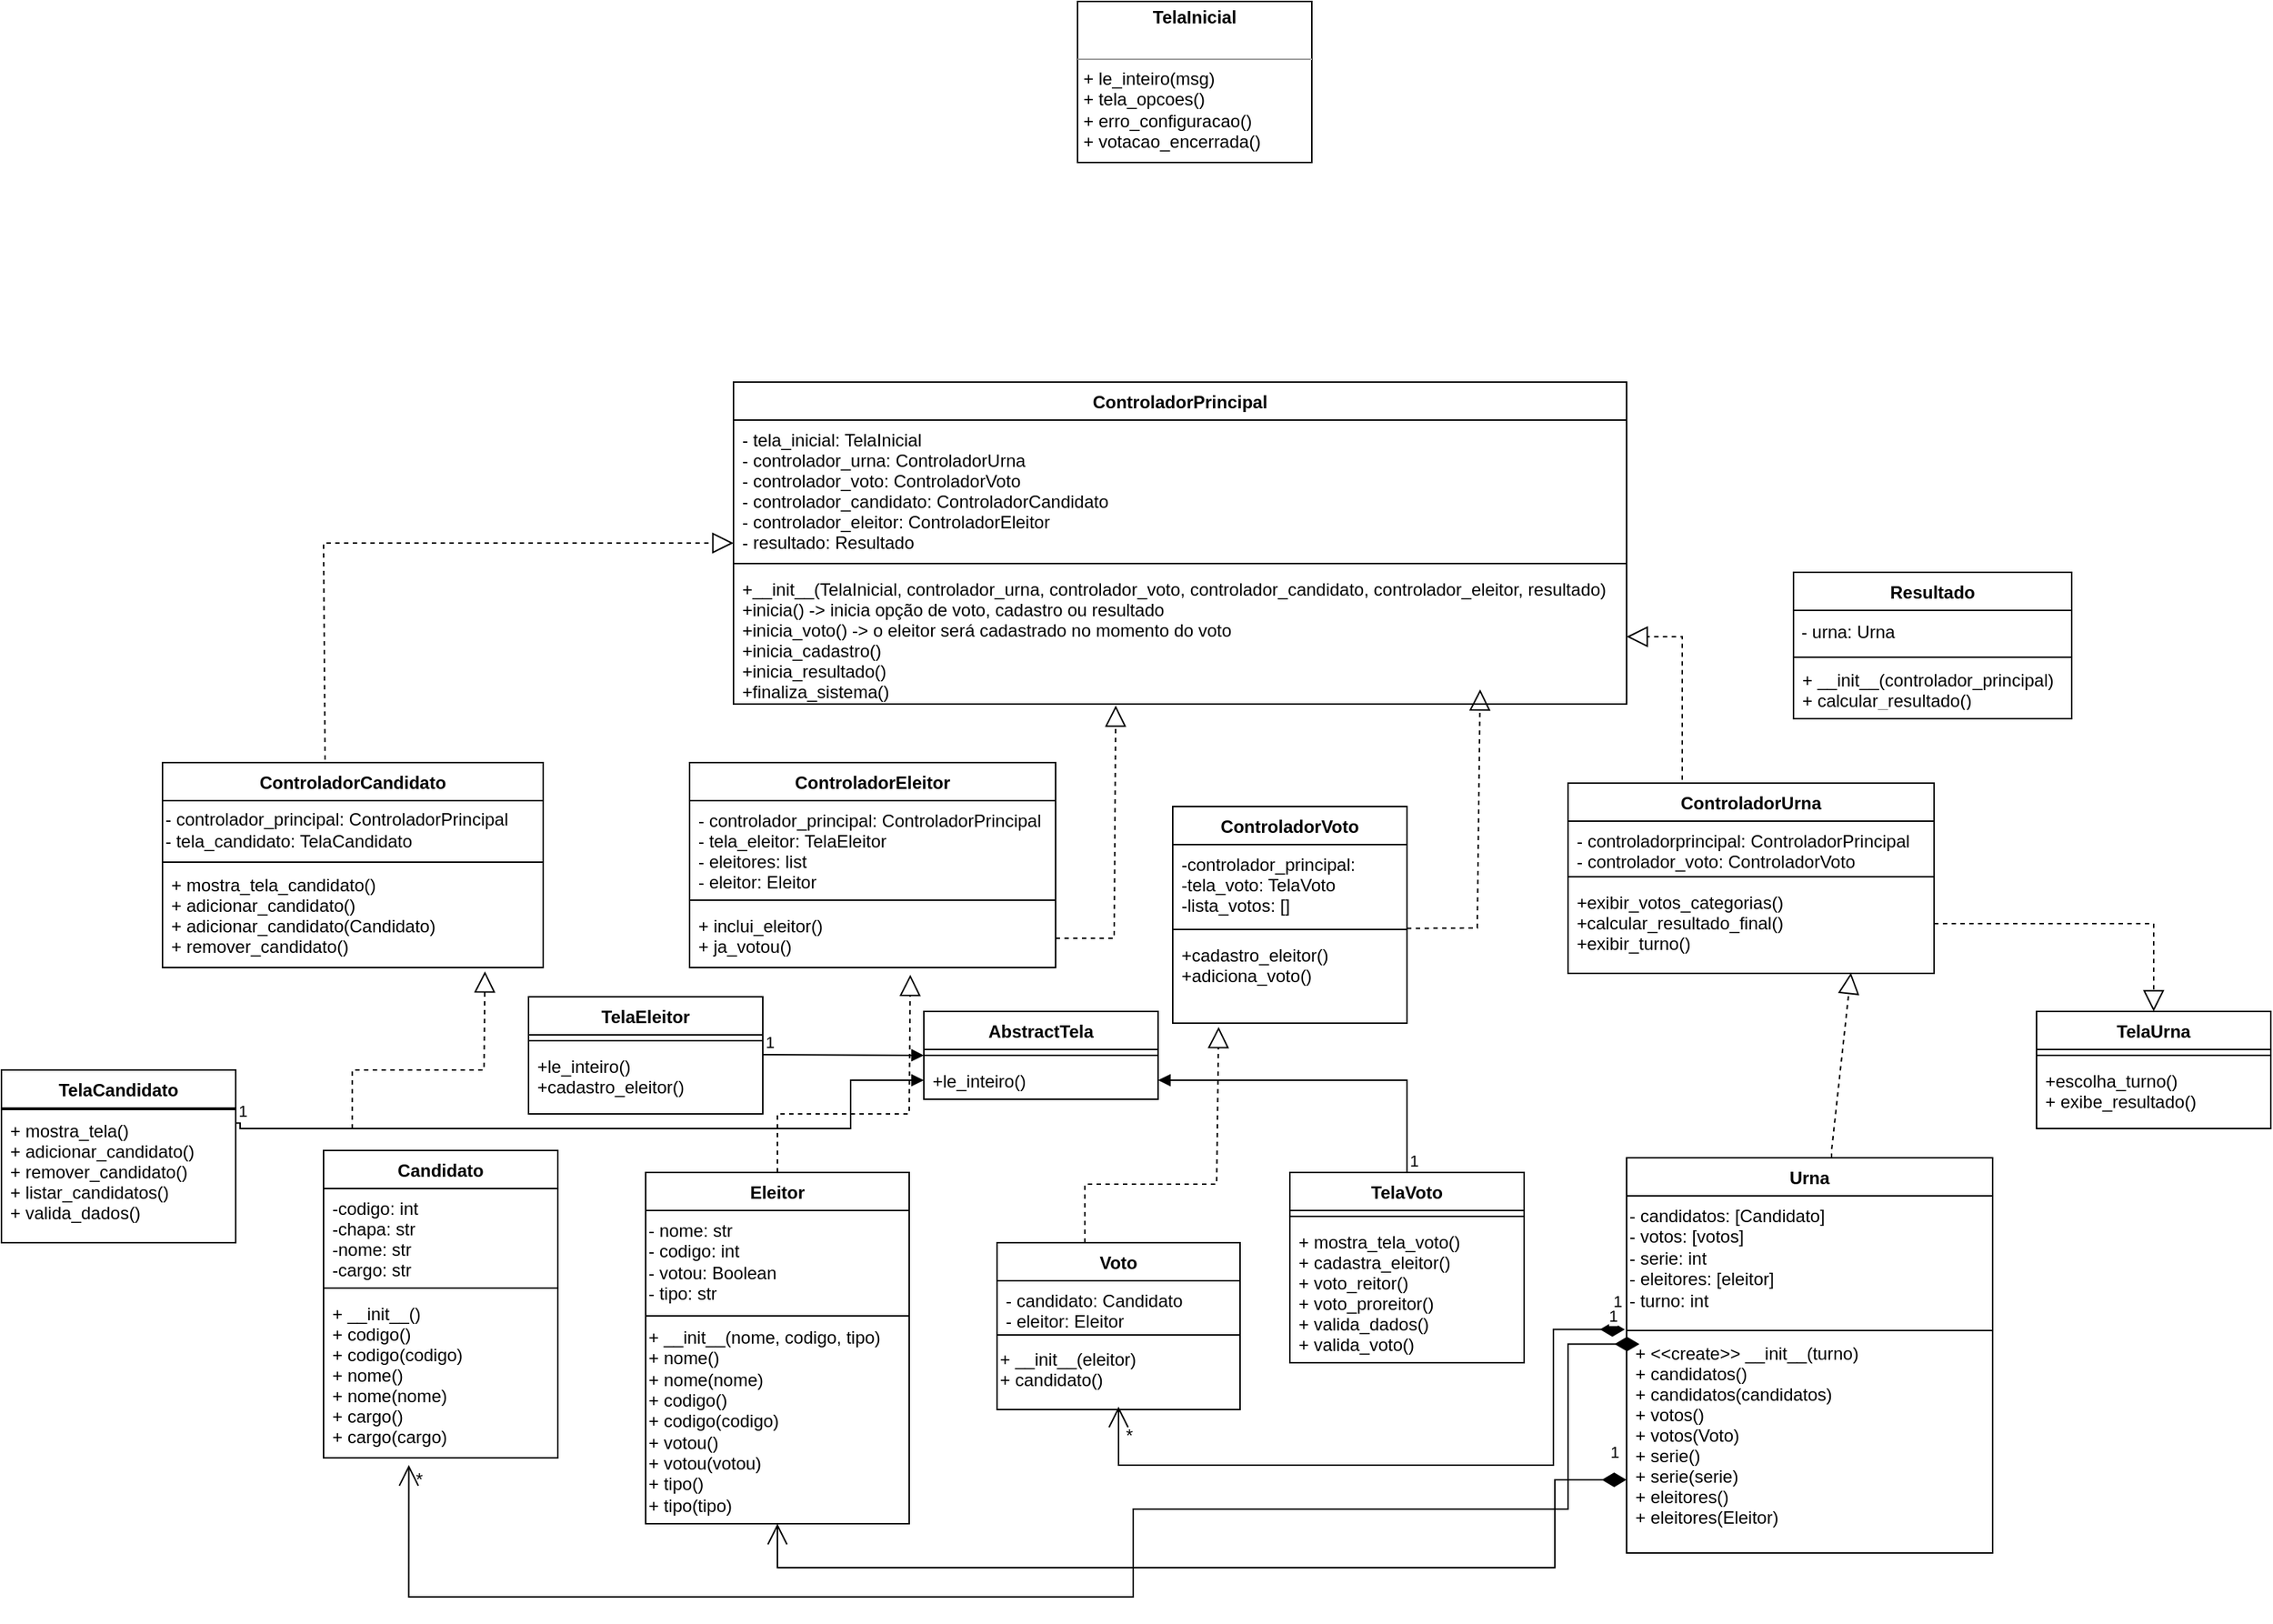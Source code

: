 <mxfile version="20.4.0" type="github">
  <diagram id="C5RBs43oDa-KdzZeNtuy" name="Page-1">
    <mxGraphModel dx="1550" dy="2713" grid="1" gridSize="10" guides="1" tooltips="1" connect="1" arrows="1" fold="1" page="1" pageScale="1" pageWidth="827" pageHeight="1169" math="0" shadow="0">
      <root>
        <mxCell id="WIyWlLk6GJQsqaUBKTNV-0" />
        <mxCell id="WIyWlLk6GJQsqaUBKTNV-1" parent="WIyWlLk6GJQsqaUBKTNV-0" />
        <mxCell id="zkfFHV4jXpPFQw0GAbJ--0" value="Urna" style="swimlane;fontStyle=1;align=center;verticalAlign=top;childLayout=stackLayout;horizontal=1;startSize=26;horizontalStack=0;resizeParent=1;resizeLast=0;collapsible=1;marginBottom=0;rounded=0;shadow=0;strokeWidth=1;" parent="WIyWlLk6GJQsqaUBKTNV-1" vertex="1">
          <mxGeometry x="300" y="-440" width="250" height="270" as="geometry">
            <mxRectangle x="230" y="140" width="160" height="26" as="alternateBounds" />
          </mxGeometry>
        </mxCell>
        <mxCell id="P_SaSt1RJM7-tIys470w-6" value="- candidatos: [Candidato]&lt;br&gt;- votos: [votos]&lt;br&gt;- serie: int&lt;br&gt;- eleitores: [eleitor]&lt;br&gt;- turno: int" style="text;html=1;align=left;verticalAlign=top;resizable=0;points=[];autosize=1;strokeColor=none;fillColor=none;" parent="zkfFHV4jXpPFQw0GAbJ--0" vertex="1">
          <mxGeometry y="26" width="250" height="90" as="geometry" />
        </mxCell>
        <mxCell id="zkfFHV4jXpPFQw0GAbJ--4" value="" style="line;html=1;strokeWidth=1;align=left;verticalAlign=middle;spacingTop=-1;spacingLeft=3;spacingRight=3;rotatable=0;labelPosition=right;points=[];portConstraint=eastwest;" parent="zkfFHV4jXpPFQw0GAbJ--0" vertex="1">
          <mxGeometry y="116" width="250" height="4" as="geometry" />
        </mxCell>
        <mxCell id="P_SaSt1RJM7-tIys470w-13" value="+ &lt;&lt;create&gt;&gt; __init__(turno)&#xa;+ candidatos()&#xa;+ candidatos(candidatos)&#xa;+ votos()&#xa;+ votos(Voto)&#xa;+ serie()&#xa;+ serie(serie)&#xa;+ eleitores()&#xa;+ eleitores(Eleitor)&#xa;" style="text;strokeColor=none;fillColor=none;align=left;verticalAlign=top;spacingLeft=4;spacingRight=4;overflow=hidden;rotatable=0;points=[[0,0.5],[1,0.5]];portConstraint=eastwest;" parent="zkfFHV4jXpPFQw0GAbJ--0" vertex="1">
          <mxGeometry y="120" width="250" height="150" as="geometry" />
        </mxCell>
        <mxCell id="zkfFHV4jXpPFQw0GAbJ--13" value="Voto" style="swimlane;fontStyle=1;align=center;verticalAlign=top;childLayout=stackLayout;horizontal=1;startSize=26;horizontalStack=0;resizeParent=1;resizeLast=0;collapsible=1;marginBottom=0;rounded=0;shadow=0;strokeWidth=1;" parent="WIyWlLk6GJQsqaUBKTNV-1" vertex="1">
          <mxGeometry x="-130" y="-382" width="166" height="114" as="geometry">
            <mxRectangle x="340" y="380" width="170" height="26" as="alternateBounds" />
          </mxGeometry>
        </mxCell>
        <mxCell id="P_SaSt1RJM7-tIys470w-14" value="- candidato: Candidato&#xa;- eleitor: Eleitor" style="text;strokeColor=none;fillColor=none;align=left;verticalAlign=top;spacingLeft=4;spacingRight=4;overflow=hidden;rotatable=0;points=[[0,0.5],[1,0.5]];portConstraint=eastwest;" parent="zkfFHV4jXpPFQw0GAbJ--13" vertex="1">
          <mxGeometry y="26" width="166" height="34" as="geometry" />
        </mxCell>
        <mxCell id="zkfFHV4jXpPFQw0GAbJ--15" value="" style="line;html=1;strokeWidth=1;align=left;verticalAlign=middle;spacingTop=-1;spacingLeft=3;spacingRight=3;rotatable=0;labelPosition=right;points=[];portConstraint=eastwest;" parent="zkfFHV4jXpPFQw0GAbJ--13" vertex="1">
          <mxGeometry y="60" width="166" height="6" as="geometry" />
        </mxCell>
        <mxCell id="gt3_8Q6gEUQ56RvycPtP-0" value="+ __init__(eleitor)&lt;br&gt;+ candidato()" style="text;html=1;align=left;verticalAlign=top;resizable=0;points=[];autosize=1;strokeColor=none;fillColor=none;" parent="zkfFHV4jXpPFQw0GAbJ--13" vertex="1">
          <mxGeometry y="66" width="166" height="40" as="geometry" />
        </mxCell>
        <mxCell id="zkfFHV4jXpPFQw0GAbJ--17" value="Eleitor" style="swimlane;fontStyle=1;align=center;verticalAlign=top;childLayout=stackLayout;horizontal=1;startSize=26;horizontalStack=0;resizeParent=1;resizeLast=0;collapsible=1;marginBottom=0;rounded=0;shadow=0;strokeWidth=1;" parent="WIyWlLk6GJQsqaUBKTNV-1" vertex="1">
          <mxGeometry x="-370" y="-430" width="180" height="240" as="geometry">
            <mxRectangle x="508" y="120" width="160" height="26" as="alternateBounds" />
          </mxGeometry>
        </mxCell>
        <mxCell id="OkJB2NbDcuTK9rdPkhBB-18" value="- nome: str&lt;br&gt;- codigo: int&lt;br&gt;- votou: Boolean&lt;br&gt;- tipo: str" style="text;html=1;align=left;verticalAlign=middle;resizable=0;points=[];autosize=1;strokeColor=none;fillColor=none;" parent="zkfFHV4jXpPFQw0GAbJ--17" vertex="1">
          <mxGeometry y="26" width="180" height="70" as="geometry" />
        </mxCell>
        <mxCell id="zkfFHV4jXpPFQw0GAbJ--23" value="" style="line;html=1;strokeWidth=1;align=left;verticalAlign=middle;spacingTop=-1;spacingLeft=3;spacingRight=3;rotatable=0;labelPosition=right;points=[];portConstraint=eastwest;" parent="zkfFHV4jXpPFQw0GAbJ--17" vertex="1">
          <mxGeometry y="96" width="180" height="4" as="geometry" />
        </mxCell>
        <mxCell id="OkJB2NbDcuTK9rdPkhBB-68" value="+ __init__(nome, codigo, tipo)&lt;br&gt;+ nome()&lt;br&gt;+ nome(nome)&lt;br&gt;+ codigo()&lt;br&gt;+ codigo(codigo)&lt;br&gt;+ votou()&lt;br&gt;+ votou(votou)&lt;br&gt;+ tipo()&lt;br&gt;+ tipo(tipo)" style="text;html=1;align=left;verticalAlign=middle;resizable=0;points=[];autosize=1;strokeColor=none;fillColor=none;" parent="zkfFHV4jXpPFQw0GAbJ--17" vertex="1">
          <mxGeometry y="100" width="180" height="140" as="geometry" />
        </mxCell>
        <mxCell id="FYmqs3sjS2MdIMOuZv3G-7" value="Resultado" style="swimlane;fontStyle=1;align=center;verticalAlign=top;childLayout=stackLayout;horizontal=1;startSize=26;horizontalStack=0;resizeParent=1;resizeLast=0;collapsible=1;marginBottom=0;rounded=0;shadow=0;strokeWidth=1;" parent="WIyWlLk6GJQsqaUBKTNV-1" vertex="1">
          <mxGeometry x="414" y="-840" width="190" height="100" as="geometry">
            <mxRectangle x="230" y="140" width="160" height="26" as="alternateBounds" />
          </mxGeometry>
        </mxCell>
        <mxCell id="gt3_8Q6gEUQ56RvycPtP-3" value="&amp;nbsp;- urna: Urna" style="text;html=1;align=left;verticalAlign=middle;resizable=0;points=[];autosize=1;strokeColor=none;fillColor=none;" parent="FYmqs3sjS2MdIMOuZv3G-7" vertex="1">
          <mxGeometry y="26" width="190" height="30" as="geometry" />
        </mxCell>
        <mxCell id="FYmqs3sjS2MdIMOuZv3G-8" value="" style="line;html=1;strokeWidth=1;align=left;verticalAlign=middle;spacingTop=-1;spacingLeft=3;spacingRight=3;rotatable=0;labelPosition=right;points=[];portConstraint=eastwest;" parent="FYmqs3sjS2MdIMOuZv3G-7" vertex="1">
          <mxGeometry y="56" width="190" height="4" as="geometry" />
        </mxCell>
        <mxCell id="E80XkB9rPULHUrMmi8I--0" value="+ __init__(controlador_principal)&#xa;+ calcular_resultado()" style="text;strokeColor=none;fillColor=none;align=left;verticalAlign=top;spacingLeft=4;spacingRight=4;overflow=hidden;rotatable=0;points=[[0,0.5],[1,0.5]];portConstraint=eastwest;" parent="FYmqs3sjS2MdIMOuZv3G-7" vertex="1">
          <mxGeometry y="60" width="190" height="30" as="geometry" />
        </mxCell>
        <mxCell id="P_SaSt1RJM7-tIys470w-8" value="TelaUrna" style="swimlane;fontStyle=1;align=center;verticalAlign=top;childLayout=stackLayout;horizontal=1;startSize=26;horizontalStack=0;resizeParent=1;resizeParentMax=0;resizeLast=0;collapsible=1;marginBottom=0;" parent="WIyWlLk6GJQsqaUBKTNV-1" vertex="1">
          <mxGeometry x="580" y="-540" width="160" height="80" as="geometry" />
        </mxCell>
        <mxCell id="P_SaSt1RJM7-tIys470w-10" value="" style="line;strokeWidth=1;fillColor=none;align=left;verticalAlign=middle;spacingTop=-1;spacingLeft=3;spacingRight=3;rotatable=0;labelPosition=right;points=[];portConstraint=eastwest;strokeColor=inherit;" parent="P_SaSt1RJM7-tIys470w-8" vertex="1">
          <mxGeometry y="26" width="160" height="8" as="geometry" />
        </mxCell>
        <mxCell id="P_SaSt1RJM7-tIys470w-11" value="+escolha_turno()&#xa;+ exibe_resultado()" style="text;strokeColor=none;fillColor=none;align=left;verticalAlign=top;spacingLeft=4;spacingRight=4;overflow=hidden;rotatable=0;points=[[0,0.5],[1,0.5]];portConstraint=eastwest;" parent="P_SaSt1RJM7-tIys470w-8" vertex="1">
          <mxGeometry y="34" width="160" height="46" as="geometry" />
        </mxCell>
        <mxCell id="kF3LY5OehtAuHMJQDGNf-8" value="1" style="endArrow=open;html=1;endSize=12;startArrow=diamondThin;startSize=14;startFill=1;edgeStyle=orthogonalEdgeStyle;align=left;verticalAlign=bottom;rounded=0;exitX=-0.005;exitY=-0.018;exitDx=0;exitDy=0;exitPerimeter=0;" parent="WIyWlLk6GJQsqaUBKTNV-1" source="P_SaSt1RJM7-tIys470w-13" edge="1">
          <mxGeometry x="-0.959" y="-10" relative="1" as="geometry">
            <mxPoint x="140" y="80" as="sourcePoint" />
            <mxPoint x="-47" y="-270" as="targetPoint" />
            <Array as="points">
              <mxPoint x="250" y="-323" />
              <mxPoint x="250" y="-230" />
              <mxPoint x="-47" y="-230" />
            </Array>
            <mxPoint as="offset" />
          </mxGeometry>
        </mxCell>
        <mxCell id="OkJB2NbDcuTK9rdPkhBB-25" value="ControladorUrna" style="swimlane;fontStyle=1;align=center;verticalAlign=top;childLayout=stackLayout;horizontal=1;startSize=26;horizontalStack=0;resizeParent=1;resizeParentMax=0;resizeLast=0;collapsible=1;marginBottom=0;" parent="WIyWlLk6GJQsqaUBKTNV-1" vertex="1">
          <mxGeometry x="260" y="-696" width="250" height="130" as="geometry" />
        </mxCell>
        <mxCell id="OkJB2NbDcuTK9rdPkhBB-26" value="- controladorprincipal: ControladorPrincipal&#xa;- controlador_voto: ControladorVoto" style="text;strokeColor=none;fillColor=none;align=left;verticalAlign=top;spacingLeft=4;spacingRight=4;overflow=hidden;rotatable=0;points=[[0,0.5],[1,0.5]];portConstraint=eastwest;" parent="OkJB2NbDcuTK9rdPkhBB-25" vertex="1">
          <mxGeometry y="26" width="250" height="34" as="geometry" />
        </mxCell>
        <mxCell id="OkJB2NbDcuTK9rdPkhBB-27" value="" style="line;strokeWidth=1;fillColor=none;align=left;verticalAlign=middle;spacingTop=-1;spacingLeft=3;spacingRight=3;rotatable=0;labelPosition=right;points=[];portConstraint=eastwest;strokeColor=inherit;" parent="OkJB2NbDcuTK9rdPkhBB-25" vertex="1">
          <mxGeometry y="60" width="250" height="8" as="geometry" />
        </mxCell>
        <mxCell id="OkJB2NbDcuTK9rdPkhBB-28" value="+exibir_votos_categorias() &#xa;+calcular_resultado_final()&#xa;+exibir_turno()" style="text;strokeColor=none;fillColor=none;align=left;verticalAlign=top;spacingLeft=4;spacingRight=4;overflow=hidden;rotatable=0;points=[[0,0.5],[1,0.5]];portConstraint=eastwest;" parent="OkJB2NbDcuTK9rdPkhBB-25" vertex="1">
          <mxGeometry y="68" width="250" height="62" as="geometry" />
        </mxCell>
        <mxCell id="OkJB2NbDcuTK9rdPkhBB-29" value="ControladorPrincipal" style="swimlane;fontStyle=1;align=center;verticalAlign=top;childLayout=stackLayout;horizontal=1;startSize=26;horizontalStack=0;resizeParent=1;resizeParentMax=0;resizeLast=0;collapsible=1;marginBottom=0;" parent="WIyWlLk6GJQsqaUBKTNV-1" vertex="1">
          <mxGeometry x="-310" y="-970" width="610" height="220" as="geometry" />
        </mxCell>
        <mxCell id="OkJB2NbDcuTK9rdPkhBB-30" value="- tela_inicial: TelaInicial&#xa;- controlador_urna: ControladorUrna&#xa;- controlador_voto: ControladorVoto&#xa;- controlador_candidato: ControladorCandidato&#xa;- controlador_eleitor: ControladorEleitor&#xa;- resultado: Resultado" style="text;strokeColor=none;fillColor=none;align=left;verticalAlign=top;spacingLeft=4;spacingRight=4;overflow=hidden;rotatable=0;points=[[0,0.5],[1,0.5]];portConstraint=eastwest;" parent="OkJB2NbDcuTK9rdPkhBB-29" vertex="1">
          <mxGeometry y="26" width="610" height="94" as="geometry" />
        </mxCell>
        <mxCell id="OkJB2NbDcuTK9rdPkhBB-31" value="" style="line;strokeWidth=1;fillColor=none;align=left;verticalAlign=middle;spacingTop=-1;spacingLeft=3;spacingRight=3;rotatable=0;labelPosition=right;points=[];portConstraint=eastwest;strokeColor=inherit;" parent="OkJB2NbDcuTK9rdPkhBB-29" vertex="1">
          <mxGeometry y="120" width="610" as="geometry" />
        </mxCell>
        <mxCell id="OkJB2NbDcuTK9rdPkhBB-38" value="" style="line;strokeWidth=1;fillColor=none;align=left;verticalAlign=middle;spacingTop=-1;spacingLeft=3;spacingRight=3;rotatable=0;labelPosition=right;points=[];portConstraint=eastwest;strokeColor=inherit;" parent="OkJB2NbDcuTK9rdPkhBB-29" vertex="1">
          <mxGeometry y="120" width="610" height="8" as="geometry" />
        </mxCell>
        <mxCell id="OkJB2NbDcuTK9rdPkhBB-32" value="+__init__(TelaInicial, controlador_urna, controlador_voto, controlador_candidato, controlador_eleitor, resultado)&#xa;+inicia() -&gt; inicia opção de voto, cadastro ou resultado&#xa;+inicia_voto() -&gt; o eleitor será cadastrado no momento do voto&#xa;+inicia_cadastro()&#xa;+inicia_resultado()&#xa;+finaliza_sistema()" style="text;strokeColor=none;fillColor=none;align=left;verticalAlign=top;spacingLeft=4;spacingRight=4;overflow=hidden;rotatable=0;points=[[0,0.5],[1,0.5]];portConstraint=eastwest;" parent="OkJB2NbDcuTK9rdPkhBB-29" vertex="1">
          <mxGeometry y="128" width="610" height="92" as="geometry" />
        </mxCell>
        <mxCell id="OkJB2NbDcuTK9rdPkhBB-37" value="&lt;p style=&quot;margin:0px;margin-top:4px;text-align:center;&quot;&gt;&lt;b&gt;TelaInicial&lt;/b&gt;&lt;/p&gt;&lt;p style=&quot;margin:0px;margin-left:4px;&quot;&gt;&lt;br&gt;&lt;/p&gt;&lt;hr size=&quot;1&quot;&gt;&lt;p style=&quot;margin:0px;margin-left:4px;&quot;&gt;+ le_inteiro(msg)&lt;br&gt;&lt;/p&gt;&lt;p style=&quot;margin:0px;margin-left:4px;&quot;&gt;+ tela_opcoes()&lt;/p&gt;&lt;p style=&quot;margin:0px;margin-left:4px;&quot;&gt;+ erro_configuracao()&lt;/p&gt;&lt;p style=&quot;margin:0px;margin-left:4px;&quot;&gt;+ votacao_encerrada()&lt;/p&gt;" style="verticalAlign=top;align=left;overflow=fill;fontSize=12;fontFamily=Helvetica;html=1;" parent="WIyWlLk6GJQsqaUBKTNV-1" vertex="1">
          <mxGeometry x="-75" y="-1230" width="160" height="110" as="geometry" />
        </mxCell>
        <mxCell id="OkJB2NbDcuTK9rdPkhBB-39" value="TelaVoto" style="swimlane;fontStyle=1;align=center;verticalAlign=top;childLayout=stackLayout;horizontal=1;startSize=26;horizontalStack=0;resizeParent=1;resizeParentMax=0;resizeLast=0;collapsible=1;marginBottom=0;" parent="WIyWlLk6GJQsqaUBKTNV-1" vertex="1">
          <mxGeometry x="70" y="-430" width="160" height="130" as="geometry" />
        </mxCell>
        <mxCell id="OkJB2NbDcuTK9rdPkhBB-41" value="" style="line;strokeWidth=1;fillColor=none;align=left;verticalAlign=middle;spacingTop=-1;spacingLeft=3;spacingRight=3;rotatable=0;labelPosition=right;points=[];portConstraint=eastwest;strokeColor=inherit;" parent="OkJB2NbDcuTK9rdPkhBB-39" vertex="1">
          <mxGeometry y="26" width="160" height="8" as="geometry" />
        </mxCell>
        <mxCell id="OkJB2NbDcuTK9rdPkhBB-42" value="+ mostra_tela_voto()&#xa;+ cadastra_eleitor()&#xa;+ voto_reitor()&#xa;+ voto_proreitor()&#xa;+ valida_dados()&#xa;+ valida_voto()" style="text;strokeColor=none;fillColor=none;align=left;verticalAlign=top;spacingLeft=4;spacingRight=4;overflow=hidden;rotatable=0;points=[[0,0.5],[1,0.5]];portConstraint=eastwest;" parent="OkJB2NbDcuTK9rdPkhBB-39" vertex="1">
          <mxGeometry y="34" width="160" height="96" as="geometry" />
        </mxCell>
        <mxCell id="OkJB2NbDcuTK9rdPkhBB-48" value="ControladorVoto" style="swimlane;fontStyle=1;align=center;verticalAlign=top;childLayout=stackLayout;horizontal=1;startSize=26;horizontalStack=0;resizeParent=1;resizeParentMax=0;resizeLast=0;collapsible=1;marginBottom=0;" parent="WIyWlLk6GJQsqaUBKTNV-1" vertex="1">
          <mxGeometry x="-10" y="-680" width="160" height="148" as="geometry" />
        </mxCell>
        <mxCell id="OkJB2NbDcuTK9rdPkhBB-49" value="-controlador_principal:&#xa;-tela_voto: TelaVoto&#xa;-lista_votos: []" style="text;strokeColor=none;fillColor=none;align=left;verticalAlign=top;spacingLeft=4;spacingRight=4;overflow=hidden;rotatable=0;points=[[0,0.5],[1,0.5]];portConstraint=eastwest;" parent="OkJB2NbDcuTK9rdPkhBB-48" vertex="1">
          <mxGeometry y="26" width="160" height="54" as="geometry" />
        </mxCell>
        <mxCell id="OkJB2NbDcuTK9rdPkhBB-50" value="" style="line;strokeWidth=1;fillColor=none;align=left;verticalAlign=middle;spacingTop=-1;spacingLeft=3;spacingRight=3;rotatable=0;labelPosition=right;points=[];portConstraint=eastwest;strokeColor=inherit;" parent="OkJB2NbDcuTK9rdPkhBB-48" vertex="1">
          <mxGeometry y="80" width="160" height="8" as="geometry" />
        </mxCell>
        <mxCell id="OkJB2NbDcuTK9rdPkhBB-51" value="+cadastro_eleitor()&#xa;+adiciona_voto()" style="text;strokeColor=none;fillColor=none;align=left;verticalAlign=top;spacingLeft=4;spacingRight=4;overflow=hidden;rotatable=0;points=[[0,0.5],[1,0.5]];portConstraint=eastwest;" parent="OkJB2NbDcuTK9rdPkhBB-48" vertex="1">
          <mxGeometry y="88" width="160" height="60" as="geometry" />
        </mxCell>
        <mxCell id="OkJB2NbDcuTK9rdPkhBB-55" value="Candidato" style="swimlane;fontStyle=1;align=center;verticalAlign=top;childLayout=stackLayout;horizontal=1;startSize=26;horizontalStack=0;resizeParent=1;resizeParentMax=0;resizeLast=0;collapsible=1;marginBottom=0;" parent="WIyWlLk6GJQsqaUBKTNV-1" vertex="1">
          <mxGeometry x="-590" y="-445" width="160" height="210" as="geometry" />
        </mxCell>
        <mxCell id="OkJB2NbDcuTK9rdPkhBB-56" value="-codigo: int&#xa;-chapa: str&#xa;-nome: str&#xa;-cargo: str" style="text;strokeColor=none;fillColor=none;align=left;verticalAlign=top;spacingLeft=4;spacingRight=4;overflow=hidden;rotatable=0;points=[[0,0.5],[1,0.5]];portConstraint=eastwest;" parent="OkJB2NbDcuTK9rdPkhBB-55" vertex="1">
          <mxGeometry y="26" width="160" height="64" as="geometry" />
        </mxCell>
        <mxCell id="OkJB2NbDcuTK9rdPkhBB-57" value="" style="line;strokeWidth=1;fillColor=none;align=left;verticalAlign=middle;spacingTop=-1;spacingLeft=3;spacingRight=3;rotatable=0;labelPosition=right;points=[];portConstraint=eastwest;strokeColor=inherit;" parent="OkJB2NbDcuTK9rdPkhBB-55" vertex="1">
          <mxGeometry y="90" width="160" height="8" as="geometry" />
        </mxCell>
        <mxCell id="OkJB2NbDcuTK9rdPkhBB-58" value="+ __init__()&#xa;+ codigo()&#xa;+ codigo(codigo)&#xa;+ nome()&#xa;+ nome(nome)&#xa;+ cargo()&#xa;+ cargo(cargo)" style="text;strokeColor=none;fillColor=none;align=left;verticalAlign=top;spacingLeft=4;spacingRight=4;overflow=hidden;rotatable=0;points=[[0,0.5],[1,0.5]];portConstraint=eastwest;" parent="OkJB2NbDcuTK9rdPkhBB-55" vertex="1">
          <mxGeometry y="98" width="160" height="112" as="geometry" />
        </mxCell>
        <mxCell id="OkJB2NbDcuTK9rdPkhBB-64" value="TelaCandidato" style="swimlane;fontStyle=1;align=center;verticalAlign=top;childLayout=stackLayout;horizontal=1;startSize=26;horizontalStack=0;resizeParent=1;resizeParentMax=0;resizeLast=0;collapsible=1;marginBottom=0;" parent="WIyWlLk6GJQsqaUBKTNV-1" vertex="1">
          <mxGeometry x="-810" y="-500" width="160" height="118" as="geometry" />
        </mxCell>
        <mxCell id="OkJB2NbDcuTK9rdPkhBB-66" value="" style="line;strokeWidth=1;fillColor=none;align=left;verticalAlign=middle;spacingTop=-1;spacingLeft=3;spacingRight=3;rotatable=0;labelPosition=right;points=[];portConstraint=eastwest;strokeColor=inherit;" parent="OkJB2NbDcuTK9rdPkhBB-64" vertex="1">
          <mxGeometry y="26" width="160" height="2" as="geometry" />
        </mxCell>
        <mxCell id="OkJB2NbDcuTK9rdPkhBB-67" value="+ mostra_tela()&#xa;+ adicionar_candidato()&#xa;+ remover_candidato()&#xa;+ listar_candidatos()&#xa;+ valida_dados()" style="text;strokeColor=none;fillColor=none;align=left;verticalAlign=top;spacingLeft=4;spacingRight=4;overflow=hidden;rotatable=0;points=[[0,0.5],[1,0.5]];portConstraint=eastwest;" parent="OkJB2NbDcuTK9rdPkhBB-64" vertex="1">
          <mxGeometry y="28" width="160" height="90" as="geometry" />
        </mxCell>
        <mxCell id="c1Ocv1tZPk9baXh7MvBl-0" value="ControladorEleitor" style="swimlane;fontStyle=1;align=center;verticalAlign=top;childLayout=stackLayout;horizontal=1;startSize=26;horizontalStack=0;resizeParent=1;resizeParentMax=0;resizeLast=0;collapsible=1;marginBottom=0;resizeWidth=0;resizeHeight=0;" parent="WIyWlLk6GJQsqaUBKTNV-1" vertex="1">
          <mxGeometry x="-340" y="-710" width="250" height="140" as="geometry" />
        </mxCell>
        <mxCell id="c1Ocv1tZPk9baXh7MvBl-1" value="- controlador_principal: ControladorPrincipal&#xa;- tela_eleitor: TelaEleitor&#xa;- eleitores: list&#xa;- eleitor: Eleitor" style="text;strokeColor=none;fillColor=none;align=left;verticalAlign=top;spacingLeft=4;spacingRight=4;overflow=hidden;rotatable=0;points=[[0,0.5],[1,0.5]];portConstraint=eastwest;" parent="c1Ocv1tZPk9baXh7MvBl-0" vertex="1">
          <mxGeometry y="26" width="250" height="64" as="geometry" />
        </mxCell>
        <mxCell id="c1Ocv1tZPk9baXh7MvBl-2" value="" style="line;strokeWidth=1;fillColor=none;align=left;verticalAlign=middle;spacingTop=-1;spacingLeft=3;spacingRight=3;rotatable=0;labelPosition=right;points=[];portConstraint=eastwest;strokeColor=inherit;" parent="c1Ocv1tZPk9baXh7MvBl-0" vertex="1">
          <mxGeometry y="90" width="250" height="8" as="geometry" />
        </mxCell>
        <mxCell id="c1Ocv1tZPk9baXh7MvBl-3" value="+ inclui_eleitor()&#xa;+ ja_votou()" style="text;strokeColor=none;fillColor=none;align=left;verticalAlign=top;spacingLeft=4;spacingRight=4;overflow=hidden;rotatable=0;points=[[0,0.5],[1,0.5]];portConstraint=eastwest;" parent="c1Ocv1tZPk9baXh7MvBl-0" vertex="1">
          <mxGeometry y="98" width="250" height="42" as="geometry" />
        </mxCell>
        <mxCell id="c1Ocv1tZPk9baXh7MvBl-4" value="ControladorCandidato" style="swimlane;fontStyle=1;align=center;verticalAlign=top;childLayout=stackLayout;horizontal=1;startSize=26;horizontalStack=0;resizeParent=1;resizeParentMax=0;resizeLast=0;collapsible=1;marginBottom=0;" parent="WIyWlLk6GJQsqaUBKTNV-1" vertex="1">
          <mxGeometry x="-700" y="-710" width="260" height="140" as="geometry" />
        </mxCell>
        <mxCell id="gt3_8Q6gEUQ56RvycPtP-1" value="- controlador_principal: ControladorPrincipal&lt;br&gt;- tela_candidato: TelaCandidato" style="text;html=1;align=left;verticalAlign=middle;resizable=0;points=[];autosize=1;strokeColor=none;fillColor=none;" parent="c1Ocv1tZPk9baXh7MvBl-4" vertex="1">
          <mxGeometry y="26" width="260" height="40" as="geometry" />
        </mxCell>
        <mxCell id="c1Ocv1tZPk9baXh7MvBl-6" value="" style="line;strokeWidth=1;fillColor=none;align=left;verticalAlign=middle;spacingTop=-1;spacingLeft=3;spacingRight=3;rotatable=0;labelPosition=right;points=[];portConstraint=eastwest;strokeColor=inherit;" parent="c1Ocv1tZPk9baXh7MvBl-4" vertex="1">
          <mxGeometry y="66" width="260" height="4" as="geometry" />
        </mxCell>
        <mxCell id="c1Ocv1tZPk9baXh7MvBl-7" value="+ mostra_tela_candidato()&#xa;+ adicionar_candidato()&#xa;+ adicionar_candidato(Candidato)&#xa;+ remover_candidato()" style="text;strokeColor=none;fillColor=none;align=left;verticalAlign=top;spacingLeft=4;spacingRight=4;overflow=hidden;rotatable=0;points=[[0,0.5],[1,0.5]];portConstraint=eastwest;" parent="c1Ocv1tZPk9baXh7MvBl-4" vertex="1">
          <mxGeometry y="70" width="260" height="70" as="geometry" />
        </mxCell>
        <mxCell id="gt3_8Q6gEUQ56RvycPtP-5" value="1" style="endArrow=open;html=1;endSize=12;startArrow=diamondThin;startSize=14;startFill=1;edgeStyle=orthogonalEdgeStyle;align=left;verticalAlign=bottom;rounded=0;exitX=-0.005;exitY=-0.018;exitDx=0;exitDy=0;exitPerimeter=0;" parent="WIyWlLk6GJQsqaUBKTNV-1" target="OkJB2NbDcuTK9rdPkhBB-68" edge="1">
          <mxGeometry x="-0.959" y="-10" relative="1" as="geometry">
            <mxPoint x="300" y="-220.0" as="sourcePoint" />
            <mxPoint x="-270" y="-170" as="targetPoint" />
            <Array as="points">
              <mxPoint x="251" y="-220" />
              <mxPoint x="251" y="-160" />
              <mxPoint x="-280" y="-160" />
            </Array>
            <mxPoint as="offset" />
          </mxGeometry>
        </mxCell>
        <mxCell id="gt3_8Q6gEUQ56RvycPtP-6" value="*" style="text;html=1;align=center;verticalAlign=middle;resizable=0;points=[];autosize=1;strokeColor=none;fillColor=none;" parent="WIyWlLk6GJQsqaUBKTNV-1" vertex="1">
          <mxGeometry x="-55" y="-265" width="30" height="30" as="geometry" />
        </mxCell>
        <mxCell id="gt3_8Q6gEUQ56RvycPtP-7" value="1" style="endArrow=open;html=1;endSize=12;startArrow=diamondThin;startSize=14;startFill=1;edgeStyle=orthogonalEdgeStyle;align=left;verticalAlign=bottom;rounded=0;exitX=-0.005;exitY=-0.018;exitDx=0;exitDy=0;exitPerimeter=0;entryX=0.364;entryY=1.044;entryDx=0;entryDy=0;entryPerimeter=0;" parent="WIyWlLk6GJQsqaUBKTNV-1" target="OkJB2NbDcuTK9rdPkhBB-58" edge="1">
          <mxGeometry x="-0.959" y="-10" relative="1" as="geometry">
            <mxPoint x="308.75" y="-312.7" as="sourcePoint" />
            <mxPoint x="-37" y="-260" as="targetPoint" />
            <Array as="points">
              <mxPoint x="260" y="-313" />
              <mxPoint x="260" y="-200" />
              <mxPoint x="-37" y="-200" />
              <mxPoint x="-37" y="-140" />
              <mxPoint x="-532" y="-140" />
            </Array>
            <mxPoint as="offset" />
          </mxGeometry>
        </mxCell>
        <mxCell id="gt3_8Q6gEUQ56RvycPtP-8" value="*" style="text;html=1;align=center;verticalAlign=middle;resizable=0;points=[];autosize=1;strokeColor=none;fillColor=none;" parent="WIyWlLk6GJQsqaUBKTNV-1" vertex="1">
          <mxGeometry x="-540" y="-235" width="30" height="30" as="geometry" />
        </mxCell>
        <mxCell id="gt3_8Q6gEUQ56RvycPtP-10" value="" style="endArrow=block;dashed=1;endFill=0;endSize=12;html=1;rounded=0;entryX=0.5;entryY=0;entryDx=0;entryDy=0;" parent="WIyWlLk6GJQsqaUBKTNV-1" target="P_SaSt1RJM7-tIys470w-8" edge="1">
          <mxGeometry width="160" relative="1" as="geometry">
            <mxPoint x="510" y="-600" as="sourcePoint" />
            <mxPoint x="670" y="-600" as="targetPoint" />
            <Array as="points">
              <mxPoint x="660" y="-600" />
            </Array>
          </mxGeometry>
        </mxCell>
        <mxCell id="gt3_8Q6gEUQ56RvycPtP-11" value="" style="endArrow=block;dashed=1;endFill=0;endSize=12;html=1;rounded=0;entryX=0.773;entryY=0.994;entryDx=0;entryDy=0;entryPerimeter=0;" parent="WIyWlLk6GJQsqaUBKTNV-1" target="OkJB2NbDcuTK9rdPkhBB-28" edge="1">
          <mxGeometry width="160" relative="1" as="geometry">
            <mxPoint x="440" y="-440" as="sourcePoint" />
            <mxPoint x="440" y="-490" as="targetPoint" />
            <Array as="points">
              <mxPoint x="440" y="-445" />
            </Array>
          </mxGeometry>
        </mxCell>
        <mxCell id="gt3_8Q6gEUQ56RvycPtP-12" value="" style="endArrow=block;dashed=1;endFill=0;endSize=12;html=1;rounded=0;entryX=0.603;entryY=1.118;entryDx=0;entryDy=0;entryPerimeter=0;exitX=0.5;exitY=0;exitDx=0;exitDy=0;" parent="WIyWlLk6GJQsqaUBKTNV-1" source="zkfFHV4jXpPFQw0GAbJ--17" target="c1Ocv1tZPk9baXh7MvBl-3" edge="1">
          <mxGeometry width="160" relative="1" as="geometry">
            <mxPoint x="-290" y="-480" as="sourcePoint" />
            <mxPoint x="-130" y="-480" as="targetPoint" />
            <Array as="points">
              <mxPoint x="-280" y="-470" />
              <mxPoint x="-190" y="-470" />
            </Array>
          </mxGeometry>
        </mxCell>
        <mxCell id="gt3_8Q6gEUQ56RvycPtP-13" value="" style="endArrow=block;dashed=1;endFill=0;endSize=12;html=1;rounded=0;entryX=0.196;entryY=1.043;entryDx=0;entryDy=0;entryPerimeter=0;exitX=0.5;exitY=0;exitDx=0;exitDy=0;" parent="WIyWlLk6GJQsqaUBKTNV-1" target="OkJB2NbDcuTK9rdPkhBB-51" edge="1">
          <mxGeometry width="160" relative="1" as="geometry">
            <mxPoint x="-70" y="-382" as="sourcePoint" />
            <mxPoint x="20.75" y="-457.044" as="targetPoint" />
            <Array as="points">
              <mxPoint x="-70" y="-422" />
              <mxPoint x="20" y="-422" />
            </Array>
          </mxGeometry>
        </mxCell>
        <mxCell id="gt3_8Q6gEUQ56RvycPtP-14" value="" style="endArrow=block;dashed=1;endFill=0;endSize=12;html=1;rounded=0;entryX=0.847;entryY=1.037;entryDx=0;entryDy=0;entryPerimeter=0;exitX=0.5;exitY=0;exitDx=0;exitDy=0;" parent="WIyWlLk6GJQsqaUBKTNV-1" target="c1Ocv1tZPk9baXh7MvBl-7" edge="1">
          <mxGeometry width="160" relative="1" as="geometry">
            <mxPoint x="-570.38" y="-460" as="sourcePoint" />
            <mxPoint x="-479.63" y="-535.044" as="targetPoint" />
            <Array as="points">
              <mxPoint x="-570.38" y="-500" />
              <mxPoint x="-480.38" y="-500" />
            </Array>
          </mxGeometry>
        </mxCell>
        <mxCell id="gt3_8Q6gEUQ56RvycPtP-15" value="" style="endArrow=block;dashed=1;endFill=0;endSize=12;html=1;rounded=0;entryX=0.428;entryY=1.011;entryDx=0;entryDy=0;entryPerimeter=0;" parent="WIyWlLk6GJQsqaUBKTNV-1" target="OkJB2NbDcuTK9rdPkhBB-32" edge="1">
          <mxGeometry width="160" relative="1" as="geometry">
            <mxPoint x="-90" y="-590" as="sourcePoint" />
            <mxPoint x="-50" y="-730" as="targetPoint" />
            <Array as="points">
              <mxPoint x="-50" y="-590" />
            </Array>
          </mxGeometry>
        </mxCell>
        <mxCell id="gt3_8Q6gEUQ56RvycPtP-16" value="" style="endArrow=block;dashed=1;endFill=0;endSize=12;html=1;rounded=0;entryX=0.836;entryY=0.891;entryDx=0;entryDy=0;entryPerimeter=0;" parent="WIyWlLk6GJQsqaUBKTNV-1" target="OkJB2NbDcuTK9rdPkhBB-32" edge="1">
          <mxGeometry width="160" relative="1" as="geometry">
            <mxPoint x="150" y="-596.72" as="sourcePoint" />
            <mxPoint x="190.71" y="-660.004" as="targetPoint" />
            <Array as="points">
              <mxPoint x="198" y="-597" />
            </Array>
          </mxGeometry>
        </mxCell>
        <mxCell id="gt3_8Q6gEUQ56RvycPtP-17" value="" style="endArrow=block;dashed=1;endFill=0;endSize=12;html=1;rounded=0;entryX=1;entryY=0.5;entryDx=0;entryDy=0;exitX=0.312;exitY=-0.017;exitDx=0;exitDy=0;exitPerimeter=0;" parent="WIyWlLk6GJQsqaUBKTNV-1" source="OkJB2NbDcuTK9rdPkhBB-25" target="OkJB2NbDcuTK9rdPkhBB-32" edge="1">
          <mxGeometry width="160" relative="1" as="geometry">
            <mxPoint x="340" y="-648.74" as="sourcePoint" />
            <mxPoint x="387.76" y="-709.996" as="targetPoint" />
            <Array as="points">
              <mxPoint x="338" y="-796" />
            </Array>
          </mxGeometry>
        </mxCell>
        <mxCell id="VY9oNupz7pgKo7bWzD0J-0" value="TelaEleitor" style="swimlane;fontStyle=1;align=center;verticalAlign=top;childLayout=stackLayout;horizontal=1;startSize=26;horizontalStack=0;resizeParent=1;resizeParentMax=0;resizeLast=0;collapsible=1;marginBottom=0;" vertex="1" parent="WIyWlLk6GJQsqaUBKTNV-1">
          <mxGeometry x="-450" y="-550" width="160" height="80" as="geometry" />
        </mxCell>
        <mxCell id="VY9oNupz7pgKo7bWzD0J-2" value="" style="line;strokeWidth=1;fillColor=none;align=left;verticalAlign=middle;spacingTop=-1;spacingLeft=3;spacingRight=3;rotatable=0;labelPosition=right;points=[];portConstraint=eastwest;strokeColor=inherit;" vertex="1" parent="VY9oNupz7pgKo7bWzD0J-0">
          <mxGeometry y="26" width="160" height="8" as="geometry" />
        </mxCell>
        <mxCell id="VY9oNupz7pgKo7bWzD0J-3" value="+le_inteiro()&#xa;+cadastro_eleitor()" style="text;strokeColor=none;fillColor=none;align=left;verticalAlign=top;spacingLeft=4;spacingRight=4;overflow=hidden;rotatable=0;points=[[0,0.5],[1,0.5]];portConstraint=eastwest;" vertex="1" parent="VY9oNupz7pgKo7bWzD0J-0">
          <mxGeometry y="34" width="160" height="46" as="geometry" />
        </mxCell>
        <mxCell id="VY9oNupz7pgKo7bWzD0J-4" value="" style="endArrow=block;dashed=1;endFill=0;endSize=12;html=1;rounded=0;exitX=0.427;exitY=-0.014;exitDx=0;exitDy=0;exitPerimeter=0;" edge="1" parent="WIyWlLk6GJQsqaUBKTNV-1" source="c1Ocv1tZPk9baXh7MvBl-4" target="OkJB2NbDcuTK9rdPkhBB-29">
          <mxGeometry width="160" relative="1" as="geometry">
            <mxPoint x="-590" y="-710" as="sourcePoint" />
            <mxPoint x="-559.29" y="-863.284" as="targetPoint" />
            <Array as="points">
              <mxPoint x="-590" y="-860" />
            </Array>
          </mxGeometry>
        </mxCell>
        <mxCell id="VY9oNupz7pgKo7bWzD0J-5" value="AbstractTela" style="swimlane;fontStyle=1;align=center;verticalAlign=top;childLayout=stackLayout;horizontal=1;startSize=26;horizontalStack=0;resizeParent=1;resizeParentMax=0;resizeLast=0;collapsible=1;marginBottom=0;" vertex="1" parent="WIyWlLk6GJQsqaUBKTNV-1">
          <mxGeometry x="-180" y="-540" width="160" height="60" as="geometry" />
        </mxCell>
        <mxCell id="VY9oNupz7pgKo7bWzD0J-7" value="" style="line;strokeWidth=1;fillColor=none;align=left;verticalAlign=middle;spacingTop=-1;spacingLeft=3;spacingRight=3;rotatable=0;labelPosition=right;points=[];portConstraint=eastwest;strokeColor=inherit;" vertex="1" parent="VY9oNupz7pgKo7bWzD0J-5">
          <mxGeometry y="26" width="160" height="8" as="geometry" />
        </mxCell>
        <mxCell id="VY9oNupz7pgKo7bWzD0J-8" value="+le_inteiro()" style="text;strokeColor=none;fillColor=none;align=left;verticalAlign=top;spacingLeft=4;spacingRight=4;overflow=hidden;rotatable=0;points=[[0,0.5],[1,0.5]];portConstraint=eastwest;" vertex="1" parent="VY9oNupz7pgKo7bWzD0J-5">
          <mxGeometry y="34" width="160" height="26" as="geometry" />
        </mxCell>
        <mxCell id="VY9oNupz7pgKo7bWzD0J-9" value="" style="endArrow=block;endFill=1;html=1;edgeStyle=orthogonalEdgeStyle;align=left;verticalAlign=top;rounded=0;entryX=0;entryY=0.5;entryDx=0;entryDy=0;" edge="1" parent="WIyWlLk6GJQsqaUBKTNV-1" target="VY9oNupz7pgKo7bWzD0J-5">
          <mxGeometry x="-1" relative="1" as="geometry">
            <mxPoint x="-290" y="-510.5" as="sourcePoint" />
            <mxPoint x="-210" y="-530" as="targetPoint" />
          </mxGeometry>
        </mxCell>
        <mxCell id="VY9oNupz7pgKo7bWzD0J-10" value="1" style="edgeLabel;resizable=0;html=1;align=left;verticalAlign=bottom;" connectable="0" vertex="1" parent="VY9oNupz7pgKo7bWzD0J-9">
          <mxGeometry x="-1" relative="1" as="geometry" />
        </mxCell>
        <mxCell id="VY9oNupz7pgKo7bWzD0J-11" value="" style="endArrow=block;endFill=1;html=1;edgeStyle=orthogonalEdgeStyle;align=left;verticalAlign=top;rounded=0;entryX=1;entryY=0.5;entryDx=0;entryDy=0;exitX=0.5;exitY=0;exitDx=0;exitDy=0;" edge="1" parent="WIyWlLk6GJQsqaUBKTNV-1" source="OkJB2NbDcuTK9rdPkhBB-39" target="VY9oNupz7pgKo7bWzD0J-8">
          <mxGeometry x="-1" relative="1" as="geometry">
            <mxPoint x="70" y="-460.51" as="sourcePoint" />
            <mxPoint x="180" y="-460.01" as="targetPoint" />
          </mxGeometry>
        </mxCell>
        <mxCell id="VY9oNupz7pgKo7bWzD0J-12" value="1" style="edgeLabel;resizable=0;html=1;align=left;verticalAlign=bottom;" connectable="0" vertex="1" parent="VY9oNupz7pgKo7bWzD0J-11">
          <mxGeometry x="-1" relative="1" as="geometry" />
        </mxCell>
        <mxCell id="VY9oNupz7pgKo7bWzD0J-13" value="" style="endArrow=block;endFill=1;html=1;edgeStyle=orthogonalEdgeStyle;align=left;verticalAlign=top;rounded=0;exitX=1;exitY=0.091;exitDx=0;exitDy=0;exitPerimeter=0;" edge="1" parent="WIyWlLk6GJQsqaUBKTNV-1" source="OkJB2NbDcuTK9rdPkhBB-67" target="VY9oNupz7pgKo7bWzD0J-8">
          <mxGeometry x="-1" relative="1" as="geometry">
            <mxPoint x="-580" y="-507" as="sourcePoint" />
            <mxPoint x="-750" y="-570" as="targetPoint" />
            <Array as="points">
              <mxPoint x="-647" y="-464" />
              <mxPoint x="-647" y="-460" />
              <mxPoint x="-230" y="-460" />
              <mxPoint x="-230" y="-493" />
            </Array>
          </mxGeometry>
        </mxCell>
        <mxCell id="VY9oNupz7pgKo7bWzD0J-14" value="1" style="edgeLabel;resizable=0;html=1;align=left;verticalAlign=bottom;" connectable="0" vertex="1" parent="VY9oNupz7pgKo7bWzD0J-13">
          <mxGeometry x="-1" relative="1" as="geometry" />
        </mxCell>
      </root>
    </mxGraphModel>
  </diagram>
</mxfile>
